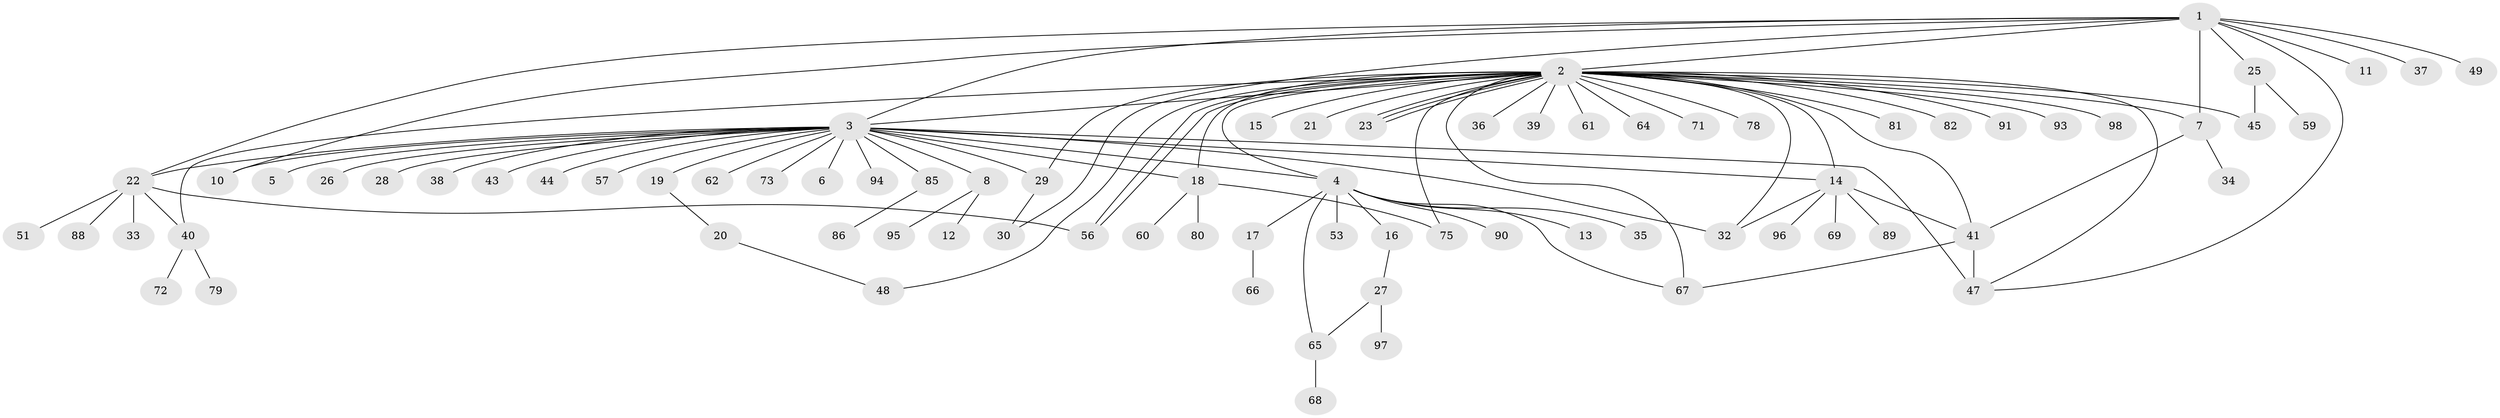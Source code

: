 // original degree distribution, {5: 0.04081632653061224, 32: 0.01020408163265306, 24: 0.01020408163265306, 11: 0.01020408163265306, 1: 0.5714285714285714, 4: 0.07142857142857142, 8: 0.01020408163265306, 2: 0.15306122448979592, 6: 0.030612244897959183, 3: 0.09183673469387756}
// Generated by graph-tools (version 1.1) at 2025/11/02/27/25 16:11:11]
// undirected, 79 vertices, 105 edges
graph export_dot {
graph [start="1"]
  node [color=gray90,style=filled];
  1 [super="+9"];
  2 [super="+63"];
  3 [super="+24"];
  4 [super="+31"];
  5;
  6;
  7;
  8 [super="+92"];
  10;
  11;
  12;
  13;
  14 [super="+46"];
  15;
  16;
  17;
  18 [super="+83"];
  19 [super="+54"];
  20;
  21;
  22 [super="+74"];
  23;
  25;
  26;
  27 [super="+58"];
  28;
  29 [super="+50"];
  30;
  32;
  33;
  34;
  35;
  36 [super="+52"];
  37;
  38;
  39;
  40 [super="+87"];
  41 [super="+42"];
  43;
  44;
  45 [super="+84"];
  47 [super="+77"];
  48;
  49;
  51 [super="+55"];
  53;
  56 [super="+76"];
  57;
  59;
  60;
  61;
  62;
  64;
  65;
  66;
  67 [super="+70"];
  68;
  69;
  71;
  72;
  73;
  75;
  78;
  79;
  80;
  81;
  82;
  85;
  86;
  88;
  89;
  90;
  91;
  93;
  94;
  95;
  96;
  97;
  98;
  1 -- 2;
  1 -- 3;
  1 -- 11;
  1 -- 22;
  1 -- 37;
  1 -- 7;
  1 -- 10;
  1 -- 47;
  1 -- 49;
  1 -- 25;
  1 -- 30;
  2 -- 3;
  2 -- 4;
  2 -- 7;
  2 -- 15;
  2 -- 21;
  2 -- 23;
  2 -- 23;
  2 -- 23;
  2 -- 29;
  2 -- 32;
  2 -- 36;
  2 -- 39;
  2 -- 40;
  2 -- 41;
  2 -- 47;
  2 -- 48;
  2 -- 56;
  2 -- 56;
  2 -- 61;
  2 -- 75;
  2 -- 78;
  2 -- 81;
  2 -- 82;
  2 -- 91;
  2 -- 93;
  2 -- 98;
  2 -- 18;
  2 -- 64;
  2 -- 71;
  2 -- 14;
  2 -- 67;
  2 -- 45 [weight=2];
  3 -- 4;
  3 -- 5;
  3 -- 6;
  3 -- 8 [weight=2];
  3 -- 10;
  3 -- 14;
  3 -- 18;
  3 -- 19;
  3 -- 22;
  3 -- 28;
  3 -- 29;
  3 -- 32;
  3 -- 38;
  3 -- 43;
  3 -- 47 [weight=2];
  3 -- 57;
  3 -- 62;
  3 -- 85;
  3 -- 94;
  3 -- 73;
  3 -- 26;
  3 -- 44;
  4 -- 13;
  4 -- 16;
  4 -- 17;
  4 -- 35;
  4 -- 53;
  4 -- 65;
  4 -- 67;
  4 -- 90;
  7 -- 34;
  7 -- 41;
  8 -- 12;
  8 -- 95;
  14 -- 32;
  14 -- 69;
  14 -- 89;
  14 -- 96;
  14 -- 41;
  16 -- 27;
  17 -- 66;
  18 -- 60;
  18 -- 75;
  18 -- 80;
  19 -- 20;
  20 -- 48;
  22 -- 33;
  22 -- 51;
  22 -- 88;
  22 -- 40;
  22 -- 56;
  25 -- 45;
  25 -- 59;
  27 -- 65;
  27 -- 97;
  29 -- 30;
  40 -- 72;
  40 -- 79;
  41 -- 47;
  41 -- 67;
  65 -- 68;
  85 -- 86;
}
